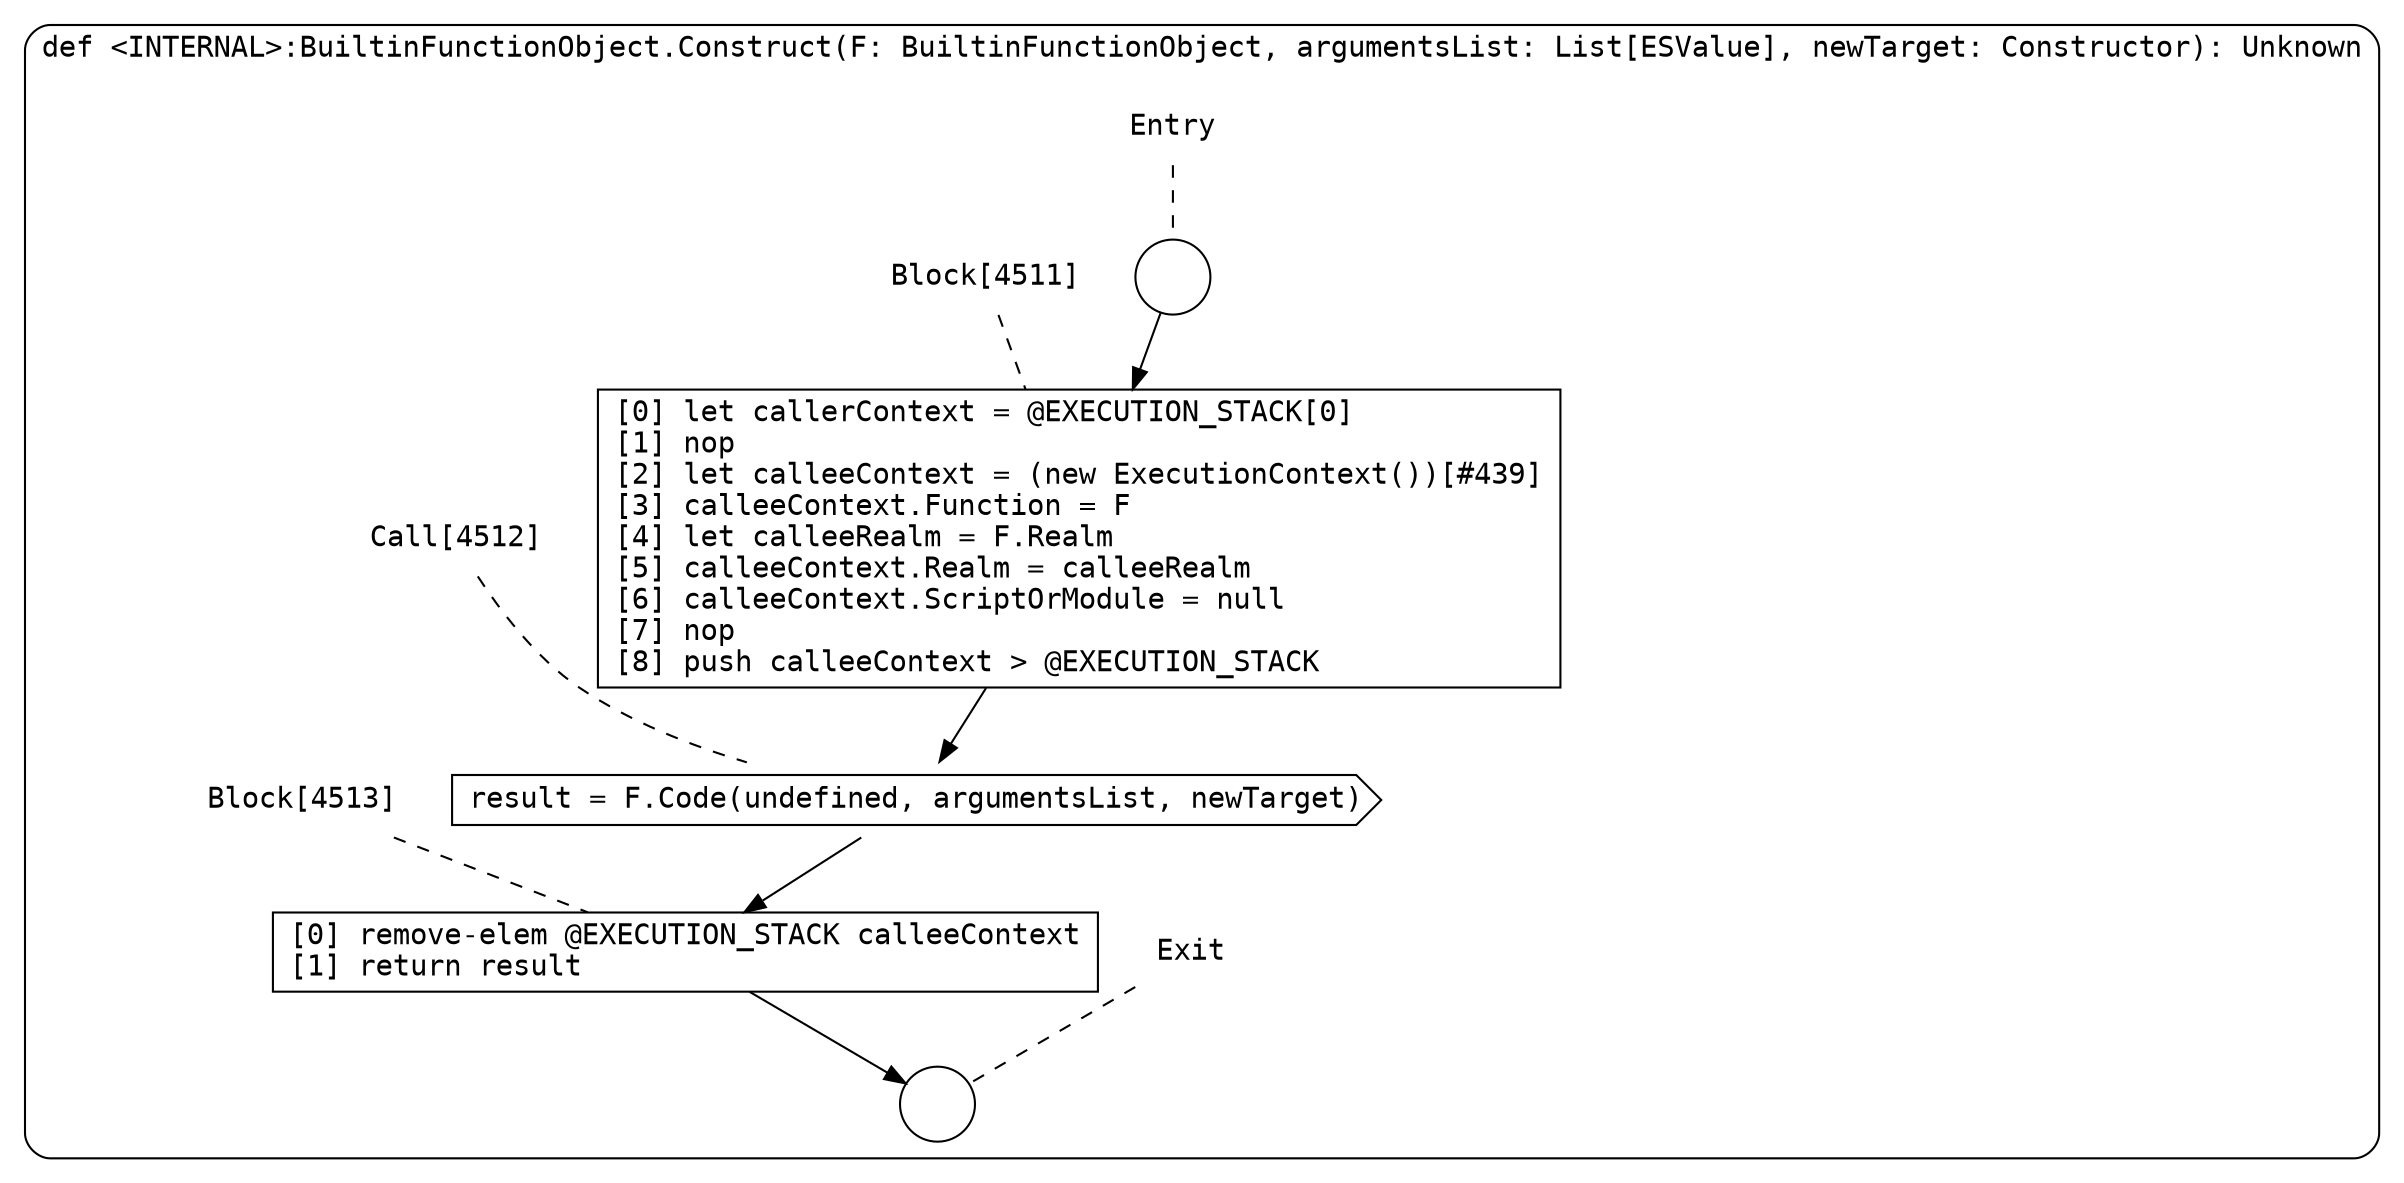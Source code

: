 digraph {
  graph [fontname = "Consolas"]
  node [fontname = "Consolas"]
  edge [fontname = "Consolas"]
  subgraph cluster1100 {
    label = "def <INTERNAL>:BuiltinFunctionObject.Construct(F: BuiltinFunctionObject, argumentsList: List[ESValue], newTarget: Constructor): Unknown"
    style = rounded
    cluster1100_entry_name [shape=none, label=<<font color="black">Entry</font>>]
    cluster1100_entry_name -> cluster1100_entry [arrowhead=none, color="black", style=dashed]
    cluster1100_entry [shape=circle label=" " color="black" fillcolor="white" style=filled]
    cluster1100_entry -> node4511 [color="black"]
    cluster1100_exit_name [shape=none, label=<<font color="black">Exit</font>>]
    cluster1100_exit_name -> cluster1100_exit [arrowhead=none, color="black", style=dashed]
    cluster1100_exit [shape=circle label=" " color="black" fillcolor="white" style=filled]
    node4511_name [shape=none, label=<<font color="black">Block[4511]</font>>]
    node4511_name -> node4511 [arrowhead=none, color="black", style=dashed]
    node4511 [shape=box, label=<<font color="black">[0] let callerContext = @EXECUTION_STACK[0]<BR ALIGN="LEFT"/>[1] nop<BR ALIGN="LEFT"/>[2] let calleeContext = (new ExecutionContext())[#439]<BR ALIGN="LEFT"/>[3] calleeContext.Function = F<BR ALIGN="LEFT"/>[4] let calleeRealm = F.Realm<BR ALIGN="LEFT"/>[5] calleeContext.Realm = calleeRealm<BR ALIGN="LEFT"/>[6] calleeContext.ScriptOrModule = null<BR ALIGN="LEFT"/>[7] nop<BR ALIGN="LEFT"/>[8] push calleeContext &gt; @EXECUTION_STACK<BR ALIGN="LEFT"/></font>> color="black" fillcolor="white", style=filled]
    node4511 -> node4512 [color="black"]
    node4512_name [shape=none, label=<<font color="black">Call[4512]</font>>]
    node4512_name -> node4512 [arrowhead=none, color="black", style=dashed]
    node4512 [shape=cds, label=<<font color="black">result = F.Code(undefined, argumentsList, newTarget)</font>> color="black" fillcolor="white", style=filled]
    node4512 -> node4513 [color="black"]
    node4513_name [shape=none, label=<<font color="black">Block[4513]</font>>]
    node4513_name -> node4513 [arrowhead=none, color="black", style=dashed]
    node4513 [shape=box, label=<<font color="black">[0] remove-elem @EXECUTION_STACK calleeContext<BR ALIGN="LEFT"/>[1] return result<BR ALIGN="LEFT"/></font>> color="black" fillcolor="white", style=filled]
    node4513 -> cluster1100_exit [color="black"]
  }
}